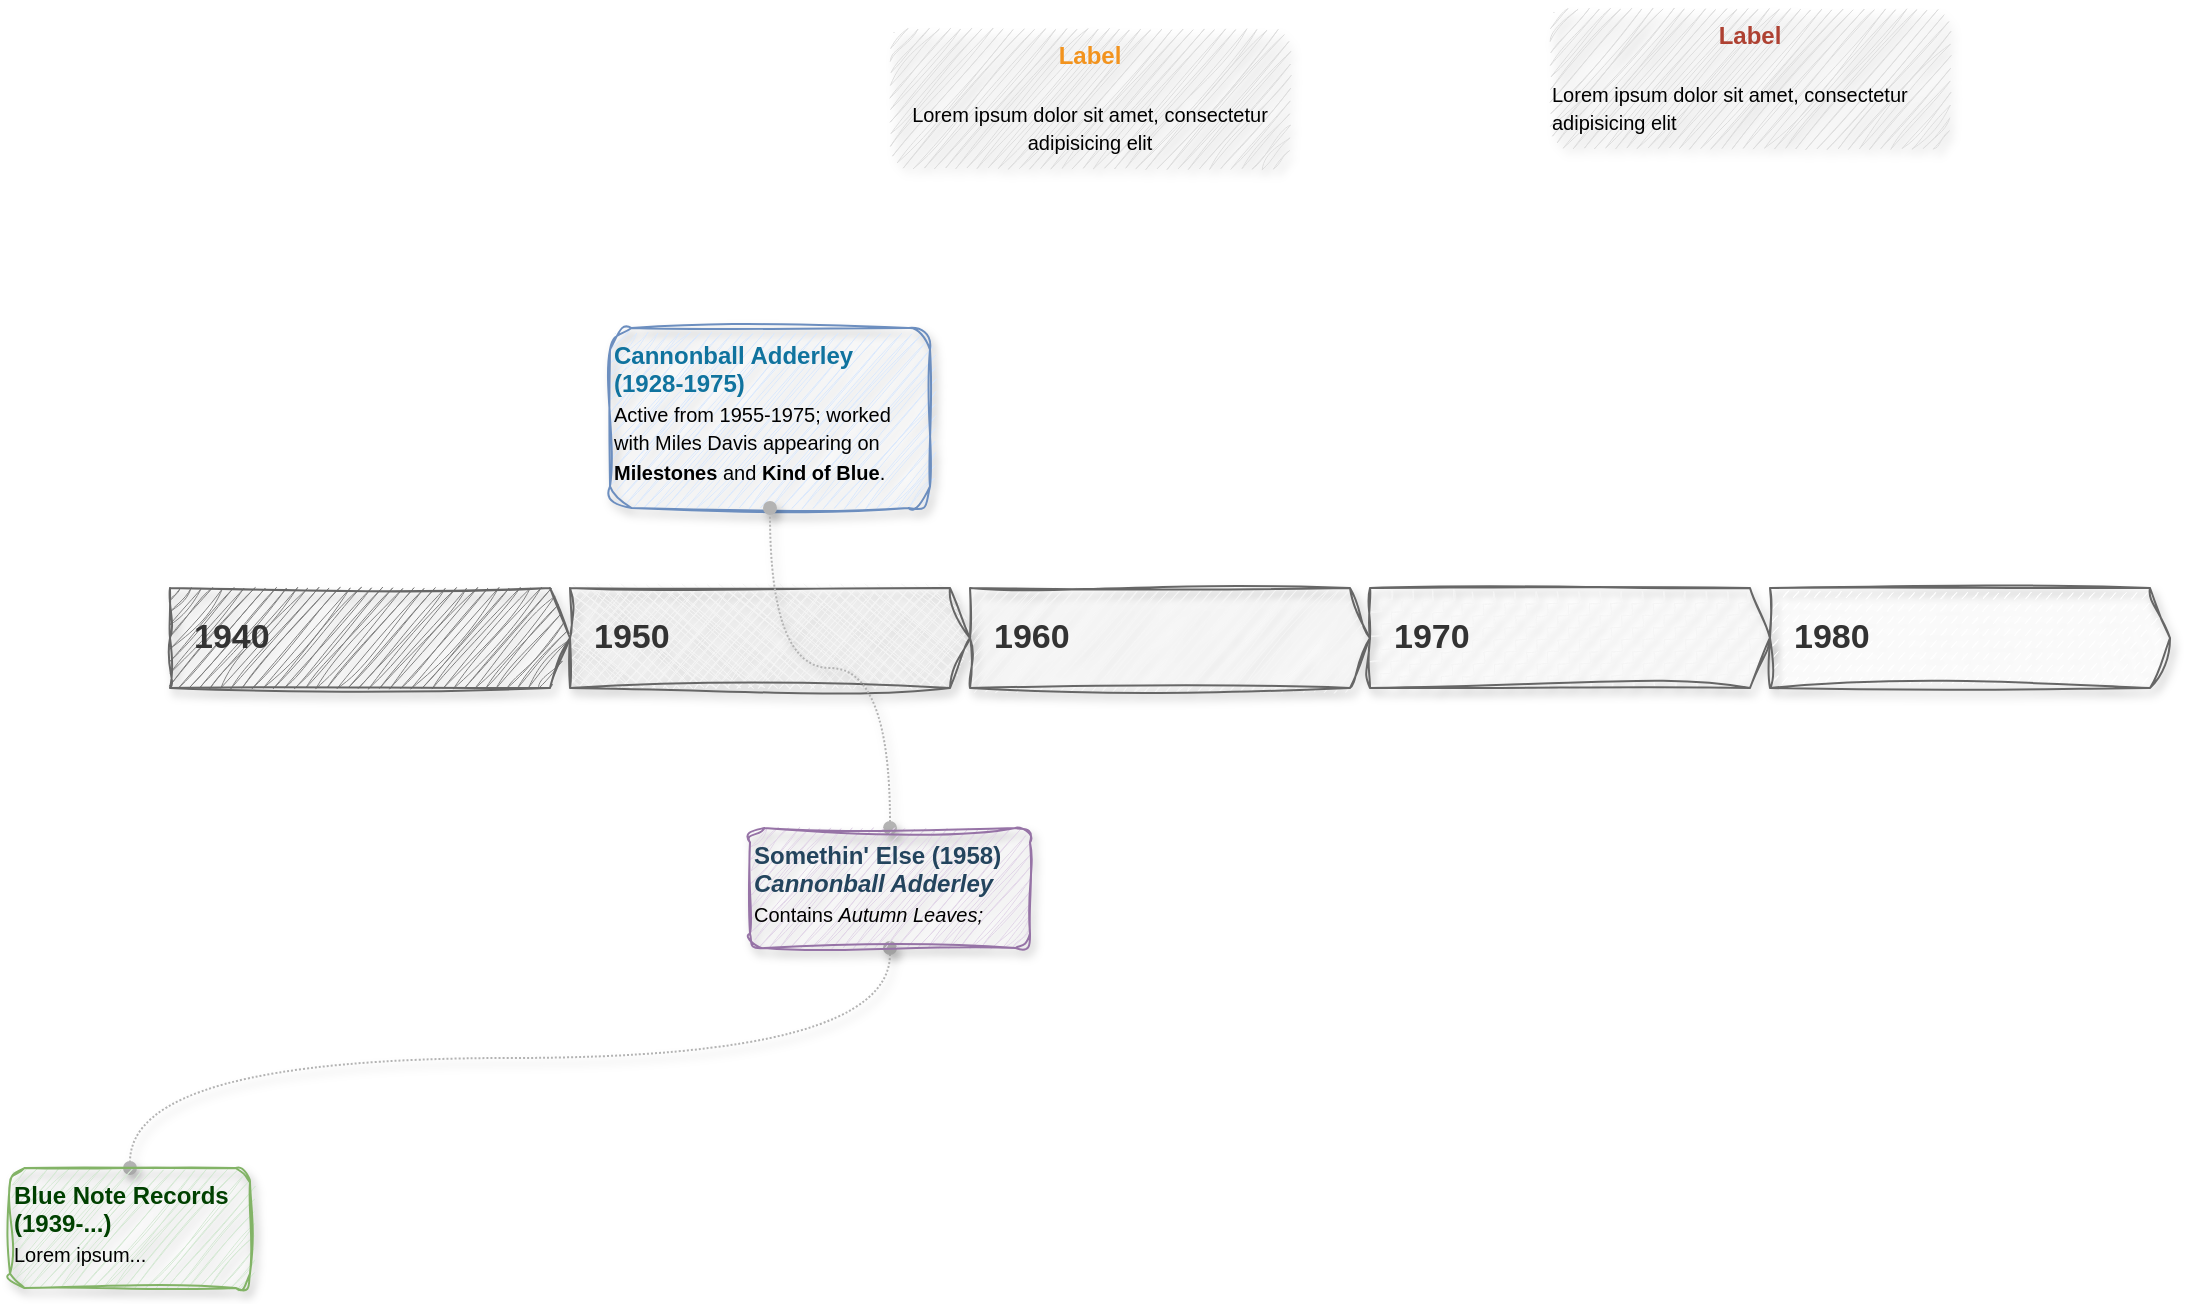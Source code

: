 <mxfile version="24.9.0">
  <diagram name="Page-1" id="9LmkmyHhELTkVy4N6wW-">
    <mxGraphModel dx="1247" dy="1393" grid="1" gridSize="10" guides="1" tooltips="1" connect="1" arrows="1" fold="1" page="1" pageScale="1" pageWidth="1169" pageHeight="827" math="0" shadow="0">
      <root>
        <mxCell id="0" />
        <mxCell id="1" parent="0" />
        <mxCell id="43uyEW6HHNXhdOFkmiJm-2" value="1940&lt;span style=&quot;white-space: pre;&quot;&gt;&#x9;&lt;/span&gt;" style="shape=mxgraph.infographic.ribbonSimple;notch1=0;notch2=10;notch=0;html=1;fillColor=#808080;strokeColor=#666666;shadow=1;fontSize=17;fontColor=#333333;align=left;spacingLeft=10;fontStyle=1;whiteSpace=wrap;fillStyle=hachure;gradientColor=none;gradientDirection=east;sketch=1;curveFitting=1;jiggle=2;" vertex="1" parent="1">
          <mxGeometry x="120" y="310" width="200" height="50" as="geometry" />
        </mxCell>
        <mxCell id="43uyEW6HHNXhdOFkmiJm-3" value="1950" style="shape=mxgraph.infographic.ribbonSimple;notch1=0;notch2=10;notch=0;html=1;fillColor=#f5f5f5;strokeColor=#666666;shadow=1;fontSize=17;fontColor=#333333;align=left;spacingLeft=10;fontStyle=1;whiteSpace=wrap;fillStyle=cross-hatch;sketch=1;curveFitting=1;jiggle=2;" vertex="1" parent="1">
          <mxGeometry x="320" y="310" width="200" height="50" as="geometry" />
        </mxCell>
        <mxCell id="43uyEW6HHNXhdOFkmiJm-4" value="1960" style="shape=mxgraph.infographic.ribbonSimple;notch1=0;notch2=10;notch=0;html=1;fillColor=#f5f5f5;strokeColor=#666666;shadow=1;fontSize=17;fontColor=#333333;align=left;spacingLeft=10;fontStyle=1;whiteSpace=wrap;fillStyle=dots;sketch=1;curveFitting=1;jiggle=2;" vertex="1" parent="1">
          <mxGeometry x="520" y="310" width="200" height="50" as="geometry" />
        </mxCell>
        <mxCell id="43uyEW6HHNXhdOFkmiJm-5" value="1970" style="shape=mxgraph.infographic.ribbonSimple;notch1=0;notch2=10;notch=0;html=1;fillColor=#f5f5f5;strokeColor=#666666;shadow=1;fontSize=17;fontColor=#333333;align=left;spacingLeft=10;fontStyle=1;whiteSpace=wrap;fillStyle=zigzag-line;sketch=1;curveFitting=1;jiggle=2;" vertex="1" parent="1">
          <mxGeometry x="720" y="310" width="200" height="50" as="geometry" />
        </mxCell>
        <mxCell id="43uyEW6HHNXhdOFkmiJm-6" value="1980" style="shape=mxgraph.infographic.ribbonSimple;notch1=0;notch2=10;notch=0;html=1;fillColor=default;strokeColor=#666666;shadow=1;fontSize=17;fontColor=#333333;align=left;spacingLeft=10;fontStyle=1;whiteSpace=wrap;fillStyle=dashed;sketch=1;curveFitting=1;jiggle=2;" vertex="1" parent="1">
          <mxGeometry x="920" y="310" width="200" height="50" as="geometry" />
        </mxCell>
        <mxCell id="43uyEW6HHNXhdOFkmiJm-7" value="&lt;div&gt;&lt;font style=&quot;font-size: 10px&quot;&gt;&lt;font style=&quot;font-size: 12px&quot; color=&quot;#10739E&quot;&gt;&lt;b&gt;Cannonball Adderley&lt;/b&gt;&lt;/font&gt;&lt;/font&gt;&lt;/div&gt;&lt;div&gt;&lt;font style=&quot;font-size: 10px&quot;&gt;&lt;font style=&quot;font-size: 12px&quot; color=&quot;#10739E&quot;&gt;&lt;b&gt;(1928-1975)&lt;/b&gt;&lt;/font&gt;&lt;/font&gt;&lt;/div&gt;&lt;div&gt;&lt;font style=&quot;font-size: 10px&quot;&gt;&lt;font size=&quot;1&quot;&gt;Active from 1955-1975; worked with Miles Davis appearing on &lt;b&gt;Milestones&lt;/b&gt; and &lt;b&gt;Kind of Blue&lt;/b&gt;.&lt;br&gt;&lt;/font&gt;&lt;/font&gt;&lt;/div&gt;" style="rounded=1;strokeColor=#6c8ebf;fillColor=#dae8fc;align=left;arcSize=12;verticalAlign=top;whiteSpace=wrap;html=1;fontSize=12;shadow=1;glass=0;sketch=1;curveFitting=1;jiggle=2;" vertex="1" parent="1">
          <mxGeometry x="340" y="180" width="160" height="90" as="geometry" />
        </mxCell>
        <mxCell id="43uyEW6HHNXhdOFkmiJm-8" value="&lt;font style=&quot;font-size: 10px&quot;&gt;&lt;font style=&quot;font-size: 12px&quot; color=&quot;#F2931E&quot;&gt;&lt;b&gt;Label&lt;/b&gt;&lt;/font&gt;&lt;br&gt;&lt;br&gt;&lt;font size=&quot;1&quot;&gt;Lorem ipsum dolor sit amet, consectetur adipisicing elit&lt;/font&gt;&lt;/font&gt;" style="rounded=1;strokeColor=none;fillColor=#DDDDDD;align=center;arcSize=12;verticalAlign=top;whiteSpace=wrap;html=1;fontSize=12;sketch=1;curveFitting=1;jiggle=2;shadow=1;" vertex="1" parent="1">
          <mxGeometry x="480" y="30" width="200" height="70" as="geometry" />
        </mxCell>
        <mxCell id="43uyEW6HHNXhdOFkmiJm-9" value="&lt;font style=&quot;font-size: 10px&quot;&gt;&lt;font style=&quot;font-size: 12px&quot; color=&quot;#AE4132&quot;&gt;&lt;b&gt;Label&lt;/b&gt;&lt;/font&gt;&lt;br&gt;&lt;br&gt;&lt;/font&gt;&lt;div align=&quot;left&quot;&gt;&lt;font style=&quot;font-size: 10px&quot;&gt;&lt;font size=&quot;1&quot;&gt;Lorem ipsum dolor sit amet, consectetur adipisicing elit&lt;/font&gt;&lt;/font&gt;&lt;/div&gt;" style="rounded=1;strokeColor=none;fillColor=#DDDDDD;align=center;arcSize=12;verticalAlign=top;whiteSpace=wrap;html=1;fontSize=12;sketch=1;curveFitting=1;jiggle=2;shadow=1;" vertex="1" parent="1">
          <mxGeometry x="810" y="20" width="200" height="70" as="geometry" />
        </mxCell>
        <mxCell id="43uyEW6HHNXhdOFkmiJm-17" style="edgeStyle=orthogonalEdgeStyle;shape=connector;curved=1;rounded=0;orthogonalLoop=1;jettySize=auto;html=1;exitX=0.5;exitY=1;exitDx=0;exitDy=0;entryX=0.5;entryY=0;entryDx=0;entryDy=0;dashed=1;strokeColor=#B3B3B3;align=center;verticalAlign=middle;fontFamily=Helvetica;fontSize=11;fontColor=default;labelBackgroundColor=default;startArrow=oval;startFill=1;endArrow=oval;endFill=1;fillColor=#f5f5f5;flowAnimation=0;shadow=1;dashPattern=1 1;" edge="1" parent="1" source="43uyEW6HHNXhdOFkmiJm-10" target="43uyEW6HHNXhdOFkmiJm-11">
          <mxGeometry relative="1" as="geometry" />
        </mxCell>
        <mxCell id="43uyEW6HHNXhdOFkmiJm-18" style="edgeStyle=orthogonalEdgeStyle;shape=connector;curved=1;rounded=0;orthogonalLoop=1;jettySize=auto;html=1;exitX=0.5;exitY=0;exitDx=0;exitDy=0;entryX=0.5;entryY=1;entryDx=0;entryDy=0;strokeColor=#B3B3B3;align=center;verticalAlign=middle;fontFamily=Helvetica;fontSize=11;fontColor=default;labelBackgroundColor=default;startArrow=oval;startFill=1;endArrow=oval;endFill=1;fillColor=#f5f5f5;dashed=1;dashPattern=1 1;shadow=1;" edge="1" parent="1" source="43uyEW6HHNXhdOFkmiJm-10" target="43uyEW6HHNXhdOFkmiJm-7">
          <mxGeometry relative="1" as="geometry" />
        </mxCell>
        <mxCell id="43uyEW6HHNXhdOFkmiJm-10" value="&lt;font style=&quot;font-size: 10px&quot;&gt;&lt;font style=&quot;font-size: 12px&quot; color=&quot;#23445D&quot;&gt;&lt;b&gt;Somethin&#39; Else (1958)&lt;br&gt;&lt;i&gt;Cannonball Adderley&lt;/i&gt;&lt;/b&gt;&lt;/font&gt;&lt;br&gt;&lt;font size=&quot;1&quot;&gt;Contains &lt;i&gt;Autumn Leaves;&lt;/i&gt;&lt;/font&gt;&lt;/font&gt;" style="rounded=1;strokeColor=#9673a6;fillColor=#e1d5e7;align=left;arcSize=12;verticalAlign=top;whiteSpace=wrap;html=1;fontSize=12;sketch=1;curveFitting=1;jiggle=2;shadow=1;" vertex="1" parent="1">
          <mxGeometry x="410" y="430" width="140" height="60" as="geometry" />
        </mxCell>
        <mxCell id="43uyEW6HHNXhdOFkmiJm-11" value="&lt;div&gt;&lt;font color=&quot;#004000&quot; style=&quot;font-size: 10px&quot;&gt;&lt;font style=&quot;font-size: 12px&quot;&gt;&lt;b&gt;Blue Note Records (1939-...)&lt;/b&gt;&lt;/font&gt;&lt;/font&gt;&lt;/div&gt;&lt;div&gt;&lt;font style=&quot;font-size: 10px&quot;&gt;&lt;font size=&quot;1&quot;&gt;Lorem ipsum...&lt;/font&gt;&lt;/font&gt;&lt;/div&gt;" style="rounded=1;strokeColor=#82b366;fillColor=#d5e8d4;align=left;arcSize=12;verticalAlign=top;whiteSpace=wrap;html=1;fontSize=12;shadow=1;sketch=1;curveFitting=1;jiggle=2;" vertex="1" parent="1">
          <mxGeometry x="40" y="600" width="120" height="60" as="geometry" />
        </mxCell>
      </root>
    </mxGraphModel>
  </diagram>
</mxfile>
